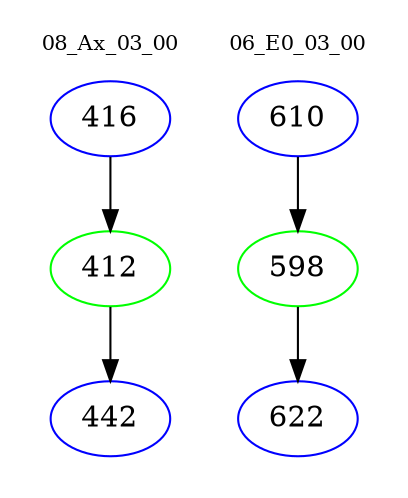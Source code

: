 digraph{
subgraph cluster_0 {
color = white
label = "08_Ax_03_00";
fontsize=10;
T0_416 [label="416", color="blue"]
T0_416 -> T0_412 [color="black"]
T0_412 [label="412", color="green"]
T0_412 -> T0_442 [color="black"]
T0_442 [label="442", color="blue"]
}
subgraph cluster_1 {
color = white
label = "06_E0_03_00";
fontsize=10;
T1_610 [label="610", color="blue"]
T1_610 -> T1_598 [color="black"]
T1_598 [label="598", color="green"]
T1_598 -> T1_622 [color="black"]
T1_622 [label="622", color="blue"]
}
}
